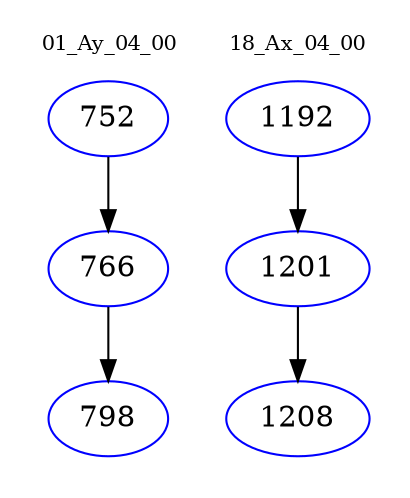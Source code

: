 digraph{
subgraph cluster_0 {
color = white
label = "01_Ay_04_00";
fontsize=10;
T0_752 [label="752", color="blue"]
T0_752 -> T0_766 [color="black"]
T0_766 [label="766", color="blue"]
T0_766 -> T0_798 [color="black"]
T0_798 [label="798", color="blue"]
}
subgraph cluster_1 {
color = white
label = "18_Ax_04_00";
fontsize=10;
T1_1192 [label="1192", color="blue"]
T1_1192 -> T1_1201 [color="black"]
T1_1201 [label="1201", color="blue"]
T1_1201 -> T1_1208 [color="black"]
T1_1208 [label="1208", color="blue"]
}
}
